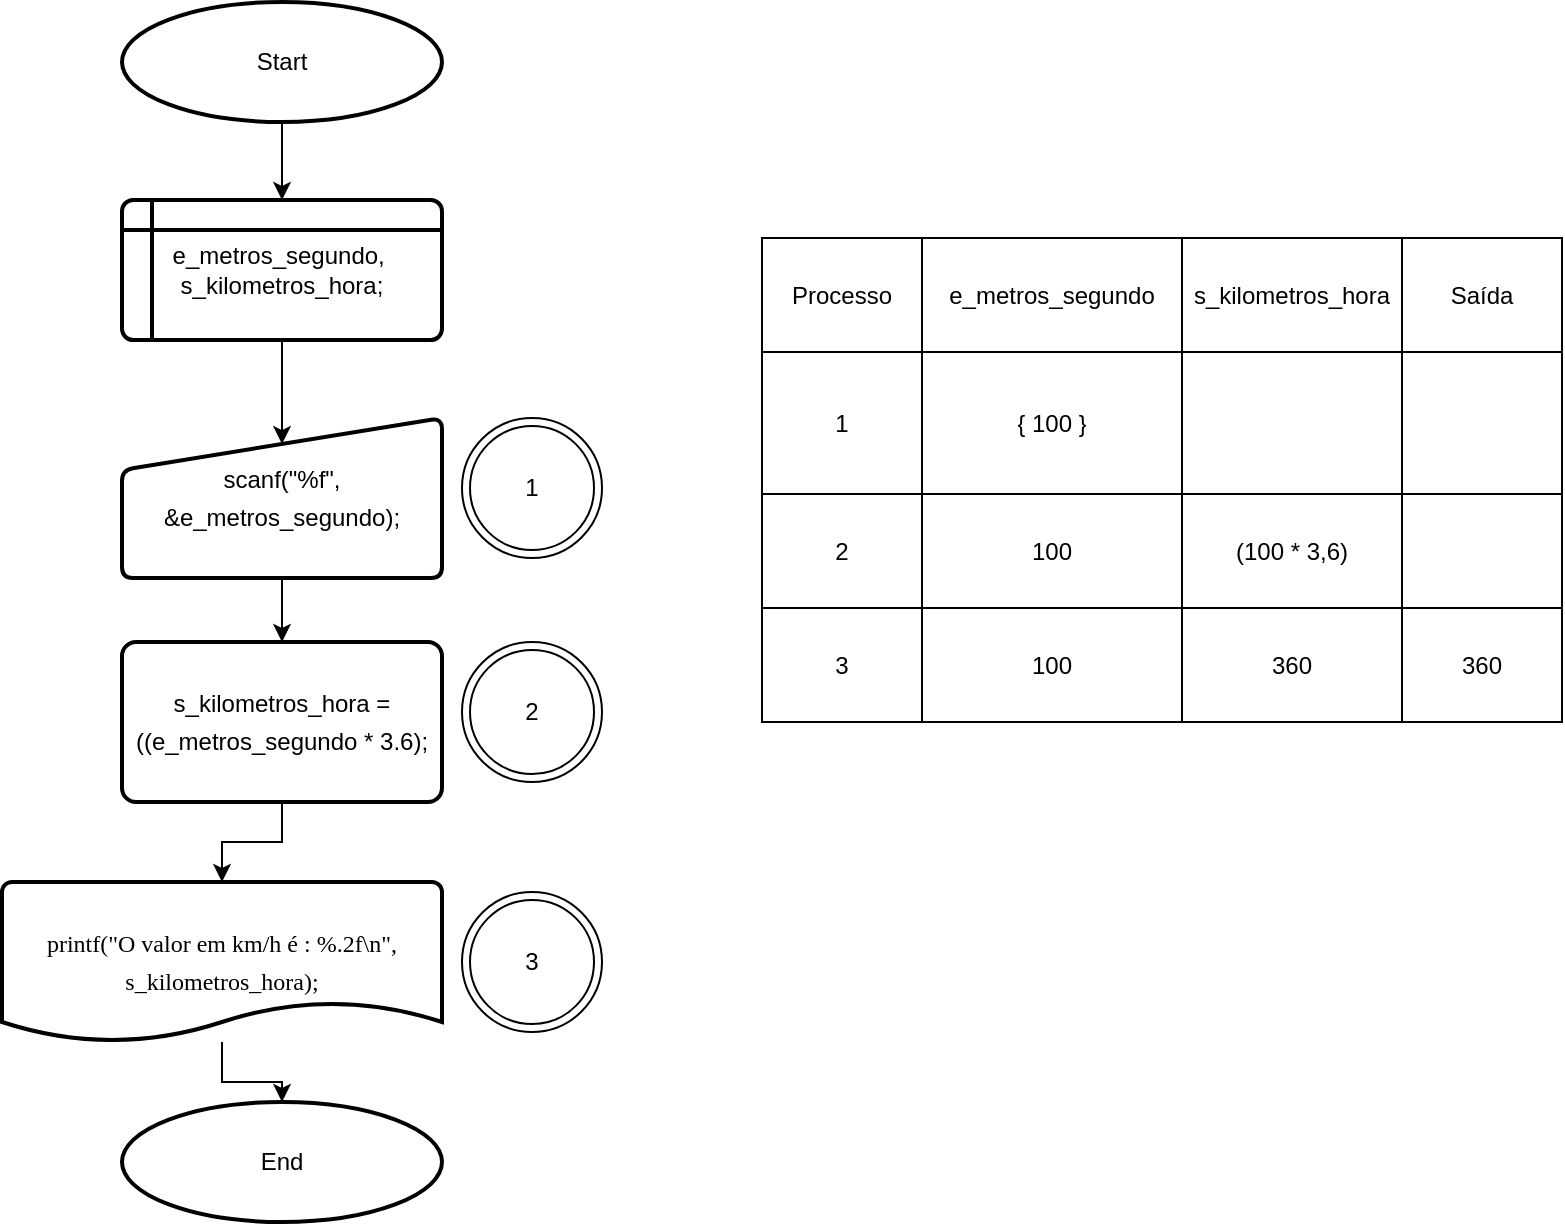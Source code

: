 <mxfile version="13.6.9" type="device"><diagram id="ngkFcMSGOst9pc05mTut" name="Page-1"><mxGraphModel dx="1422" dy="772" grid="1" gridSize="10" guides="1" tooltips="1" connect="1" arrows="1" fold="1" page="1" pageScale="1" pageWidth="827" pageHeight="1169" math="0" shadow="0"><root><mxCell id="0"/><mxCell id="1" parent="0"/><mxCell id="Iz894pelfajbpSJn3165-12" style="edgeStyle=orthogonalEdgeStyle;rounded=0;orthogonalLoop=1;jettySize=auto;html=1;exitX=0.5;exitY=1;exitDx=0;exitDy=0;entryX=0.5;entryY=0;entryDx=0;entryDy=0;" parent="1" source="Iz894pelfajbpSJn3165-4" target="Iz894pelfajbpSJn3165-10" edge="1"><mxGeometry relative="1" as="geometry"/></mxCell><mxCell id="Iz894pelfajbpSJn3165-4" value="&lt;div style=&quot;line-height: 19px&quot;&gt;&lt;span style=&quot;background-color: rgb(255 , 255 , 255)&quot;&gt;&lt;font style=&quot;font-size: 12px&quot;&gt;scanf(&quot;%f&quot;, &amp;amp;e_metros_segundo);&lt;/font&gt;&lt;/span&gt;&lt;/div&gt;" style="html=1;strokeWidth=2;shape=manualInput;whiteSpace=wrap;rounded=1;size=26;arcSize=11;" parent="1" vertex="1"><mxGeometry x="80" y="248" width="160" height="80" as="geometry"/></mxCell><mxCell id="Iz894pelfajbpSJn3165-9" style="edgeStyle=orthogonalEdgeStyle;rounded=0;orthogonalLoop=1;jettySize=auto;html=1;exitX=0.5;exitY=1;exitDx=0;exitDy=0;entryX=0.5;entryY=0.163;entryDx=0;entryDy=0;entryPerimeter=0;" parent="1" source="Iz894pelfajbpSJn3165-5" target="Iz894pelfajbpSJn3165-4" edge="1"><mxGeometry relative="1" as="geometry"/></mxCell><mxCell id="Iz894pelfajbpSJn3165-5" value="e_metros_segundo,&amp;nbsp;&lt;br&gt;s_kilometros_hora;" style="shape=internalStorage;whiteSpace=wrap;html=1;dx=15;dy=15;rounded=1;arcSize=8;strokeWidth=2;" parent="1" vertex="1"><mxGeometry x="80" y="139" width="160" height="70" as="geometry"/></mxCell><mxCell id="Iz894pelfajbpSJn3165-8" style="edgeStyle=orthogonalEdgeStyle;rounded=0;orthogonalLoop=1;jettySize=auto;html=1;exitX=0.5;exitY=1;exitDx=0;exitDy=0;exitPerimeter=0;entryX=0.5;entryY=0;entryDx=0;entryDy=0;" parent="1" source="Iz894pelfajbpSJn3165-6" target="Iz894pelfajbpSJn3165-5" edge="1"><mxGeometry relative="1" as="geometry"/></mxCell><mxCell id="Iz894pelfajbpSJn3165-6" value="Start" style="strokeWidth=2;html=1;shape=mxgraph.flowchart.start_1;whiteSpace=wrap;" parent="1" vertex="1"><mxGeometry x="80" y="40" width="160" height="60" as="geometry"/></mxCell><mxCell id="Iz894pelfajbpSJn3165-18" value="" style="edgeStyle=orthogonalEdgeStyle;rounded=0;orthogonalLoop=1;jettySize=auto;html=1;" parent="1" source="Iz894pelfajbpSJn3165-10" target="Iz894pelfajbpSJn3165-13" edge="1"><mxGeometry relative="1" as="geometry"/></mxCell><mxCell id="Iz894pelfajbpSJn3165-10" value="&lt;div style=&quot;line-height: 19px&quot;&gt;&lt;span style=&quot;background-color: rgb(255 , 255 , 255)&quot;&gt;&lt;font style=&quot;font-size: 12px&quot;&gt;s_kilometros_hora = ((e_metros_segundo * 3.6);&lt;/font&gt;&lt;/span&gt;&lt;/div&gt;" style="rounded=1;whiteSpace=wrap;html=1;absoluteArcSize=1;arcSize=14;strokeWidth=2;" parent="1" vertex="1"><mxGeometry x="80" y="360" width="160" height="80" as="geometry"/></mxCell><mxCell id="Iz894pelfajbpSJn3165-17" value="" style="edgeStyle=orthogonalEdgeStyle;rounded=0;orthogonalLoop=1;jettySize=auto;html=1;" parent="1" source="Iz894pelfajbpSJn3165-13" target="Iz894pelfajbpSJn3165-14" edge="1"><mxGeometry relative="1" as="geometry"/></mxCell><mxCell id="Iz894pelfajbpSJn3165-13" value="&lt;div style=&quot;line-height: 19px&quot;&gt;&lt;div&gt;&lt;span style=&quot;background-color: rgb(255 , 255 , 255)&quot;&gt;&lt;font face=&quot;Verdana&quot; style=&quot;font-size: 12px&quot;&gt; printf(&quot;O valor em km/h é : %.2f\n&quot;, s_kilometros_hora);&lt;/font&gt;&lt;/span&gt;&lt;/div&gt;&lt;/div&gt;" style="strokeWidth=2;html=1;shape=mxgraph.flowchart.document2;whiteSpace=wrap;size=0.25;" parent="1" vertex="1"><mxGeometry x="20" y="480" width="220" height="80" as="geometry"/></mxCell><mxCell id="Iz894pelfajbpSJn3165-14" value="End" style="strokeWidth=2;html=1;shape=mxgraph.flowchart.start_1;whiteSpace=wrap;" parent="1" vertex="1"><mxGeometry x="80" y="590" width="160" height="60" as="geometry"/></mxCell><mxCell id="Iz894pelfajbpSJn3165-48" value="" style="shape=table;html=1;whiteSpace=wrap;startSize=0;container=1;collapsible=0;childLayout=tableLayout;" parent="1" vertex="1"><mxGeometry x="400" y="158" width="400" height="242" as="geometry"/></mxCell><mxCell id="Iz894pelfajbpSJn3165-49" value="" style="shape=partialRectangle;html=1;whiteSpace=wrap;collapsible=0;dropTarget=0;pointerEvents=0;fillColor=none;top=0;left=0;bottom=0;right=0;points=[[0,0.5],[1,0.5]];portConstraint=eastwest;" parent="Iz894pelfajbpSJn3165-48" vertex="1"><mxGeometry width="400" height="57" as="geometry"/></mxCell><mxCell id="Iz894pelfajbpSJn3165-50" value="Processo" style="shape=partialRectangle;html=1;whiteSpace=wrap;connectable=0;overflow=hidden;fillColor=none;top=0;left=0;bottom=0;right=0;" parent="Iz894pelfajbpSJn3165-49" vertex="1"><mxGeometry width="80" height="57" as="geometry"/></mxCell><mxCell id="Iz894pelfajbpSJn3165-51" value="e_metros_segundo" style="shape=partialRectangle;html=1;whiteSpace=wrap;connectable=0;overflow=hidden;fillColor=none;top=0;left=0;bottom=0;right=0;" parent="Iz894pelfajbpSJn3165-49" vertex="1"><mxGeometry x="80" width="130" height="57" as="geometry"/></mxCell><mxCell id="Iz894pelfajbpSJn3165-52" value="s_kilometros_hora" style="shape=partialRectangle;html=1;whiteSpace=wrap;connectable=0;overflow=hidden;fillColor=none;top=0;left=0;bottom=0;right=0;" parent="Iz894pelfajbpSJn3165-49" vertex="1"><mxGeometry x="210" width="110" height="57" as="geometry"/></mxCell><mxCell id="Iz894pelfajbpSJn3165-53" value="Saída" style="shape=partialRectangle;html=1;whiteSpace=wrap;connectable=0;overflow=hidden;fillColor=none;top=0;left=0;bottom=0;right=0;" parent="Iz894pelfajbpSJn3165-49" vertex="1"><mxGeometry x="320" width="80" height="57" as="geometry"/></mxCell><mxCell id="Iz894pelfajbpSJn3165-54" value="" style="shape=partialRectangle;html=1;whiteSpace=wrap;collapsible=0;dropTarget=0;pointerEvents=0;fillColor=none;top=0;left=0;bottom=0;right=0;points=[[0,0.5],[1,0.5]];portConstraint=eastwest;" parent="Iz894pelfajbpSJn3165-48" vertex="1"><mxGeometry y="57" width="400" height="71" as="geometry"/></mxCell><mxCell id="Iz894pelfajbpSJn3165-55" value="1" style="shape=partialRectangle;html=1;whiteSpace=wrap;connectable=0;overflow=hidden;fillColor=none;top=0;left=0;bottom=0;right=0;" parent="Iz894pelfajbpSJn3165-54" vertex="1"><mxGeometry width="80" height="71" as="geometry"/></mxCell><mxCell id="Iz894pelfajbpSJn3165-56" value="{ 100 }" style="shape=partialRectangle;html=1;whiteSpace=wrap;connectable=0;overflow=hidden;fillColor=none;top=0;left=0;bottom=0;right=0;" parent="Iz894pelfajbpSJn3165-54" vertex="1"><mxGeometry x="80" width="130" height="71" as="geometry"/></mxCell><mxCell id="Iz894pelfajbpSJn3165-57" value="" style="shape=partialRectangle;html=1;whiteSpace=wrap;connectable=0;overflow=hidden;fillColor=none;top=0;left=0;bottom=0;right=0;" parent="Iz894pelfajbpSJn3165-54" vertex="1"><mxGeometry x="210" width="110" height="71" as="geometry"/></mxCell><mxCell id="Iz894pelfajbpSJn3165-58" value="" style="shape=partialRectangle;html=1;whiteSpace=wrap;connectable=0;overflow=hidden;fillColor=none;top=0;left=0;bottom=0;right=0;" parent="Iz894pelfajbpSJn3165-54" vertex="1"><mxGeometry x="320" width="80" height="71" as="geometry"/></mxCell><mxCell id="Iz894pelfajbpSJn3165-59" value="" style="shape=partialRectangle;html=1;whiteSpace=wrap;collapsible=0;dropTarget=0;pointerEvents=0;fillColor=none;top=0;left=0;bottom=0;right=0;points=[[0,0.5],[1,0.5]];portConstraint=eastwest;" parent="Iz894pelfajbpSJn3165-48" vertex="1"><mxGeometry y="128" width="400" height="57" as="geometry"/></mxCell><mxCell id="Iz894pelfajbpSJn3165-60" value="2" style="shape=partialRectangle;html=1;whiteSpace=wrap;connectable=0;overflow=hidden;fillColor=none;top=0;left=0;bottom=0;right=0;" parent="Iz894pelfajbpSJn3165-59" vertex="1"><mxGeometry width="80" height="57" as="geometry"/></mxCell><mxCell id="Iz894pelfajbpSJn3165-61" value="100" style="shape=partialRectangle;html=1;whiteSpace=wrap;connectable=0;overflow=hidden;fillColor=none;top=0;left=0;bottom=0;right=0;" parent="Iz894pelfajbpSJn3165-59" vertex="1"><mxGeometry x="80" width="130" height="57" as="geometry"/></mxCell><mxCell id="Iz894pelfajbpSJn3165-62" value="(100 * 3,6)" style="shape=partialRectangle;html=1;whiteSpace=wrap;connectable=0;overflow=hidden;fillColor=none;top=0;left=0;bottom=0;right=0;" parent="Iz894pelfajbpSJn3165-59" vertex="1"><mxGeometry x="210" width="110" height="57" as="geometry"/></mxCell><mxCell id="Iz894pelfajbpSJn3165-63" value="" style="shape=partialRectangle;html=1;whiteSpace=wrap;connectable=0;overflow=hidden;fillColor=none;top=0;left=0;bottom=0;right=0;" parent="Iz894pelfajbpSJn3165-59" vertex="1"><mxGeometry x="320" width="80" height="57" as="geometry"/></mxCell><mxCell id="Iz894pelfajbpSJn3165-64" value="" style="shape=partialRectangle;html=1;whiteSpace=wrap;collapsible=0;dropTarget=0;pointerEvents=0;fillColor=none;top=0;left=0;bottom=0;right=0;points=[[0,0.5],[1,0.5]];portConstraint=eastwest;" parent="Iz894pelfajbpSJn3165-48" vertex="1"><mxGeometry y="185" width="400" height="57" as="geometry"/></mxCell><mxCell id="Iz894pelfajbpSJn3165-65" value="3" style="shape=partialRectangle;html=1;whiteSpace=wrap;connectable=0;overflow=hidden;fillColor=none;top=0;left=0;bottom=0;right=0;" parent="Iz894pelfajbpSJn3165-64" vertex="1"><mxGeometry width="80" height="57" as="geometry"/></mxCell><mxCell id="Iz894pelfajbpSJn3165-66" value="100" style="shape=partialRectangle;html=1;whiteSpace=wrap;connectable=0;overflow=hidden;fillColor=none;top=0;left=0;bottom=0;right=0;" parent="Iz894pelfajbpSJn3165-64" vertex="1"><mxGeometry x="80" width="130" height="57" as="geometry"/></mxCell><mxCell id="Iz894pelfajbpSJn3165-67" value="360" style="shape=partialRectangle;html=1;whiteSpace=wrap;connectable=0;overflow=hidden;fillColor=none;top=0;left=0;bottom=0;right=0;" parent="Iz894pelfajbpSJn3165-64" vertex="1"><mxGeometry x="210" width="110" height="57" as="geometry"/></mxCell><mxCell id="Iz894pelfajbpSJn3165-68" value="360" style="shape=partialRectangle;html=1;whiteSpace=wrap;connectable=0;overflow=hidden;fillColor=none;top=0;left=0;bottom=0;right=0;" parent="Iz894pelfajbpSJn3165-64" vertex="1"><mxGeometry x="320" width="80" height="57" as="geometry"/></mxCell><mxCell id="ano4e-ZF5pAxgqL-EK3d-1" value="1" style="ellipse;shape=doubleEllipse;whiteSpace=wrap;html=1;aspect=fixed;" vertex="1" parent="1"><mxGeometry x="250" y="248" width="70" height="70" as="geometry"/></mxCell><mxCell id="ano4e-ZF5pAxgqL-EK3d-2" value="2" style="ellipse;shape=doubleEllipse;whiteSpace=wrap;html=1;aspect=fixed;" vertex="1" parent="1"><mxGeometry x="250" y="360" width="70" height="70" as="geometry"/></mxCell><mxCell id="ano4e-ZF5pAxgqL-EK3d-3" value="3" style="ellipse;shape=doubleEllipse;whiteSpace=wrap;html=1;aspect=fixed;" vertex="1" parent="1"><mxGeometry x="250" y="485" width="70" height="70" as="geometry"/></mxCell></root></mxGraphModel></diagram></mxfile>